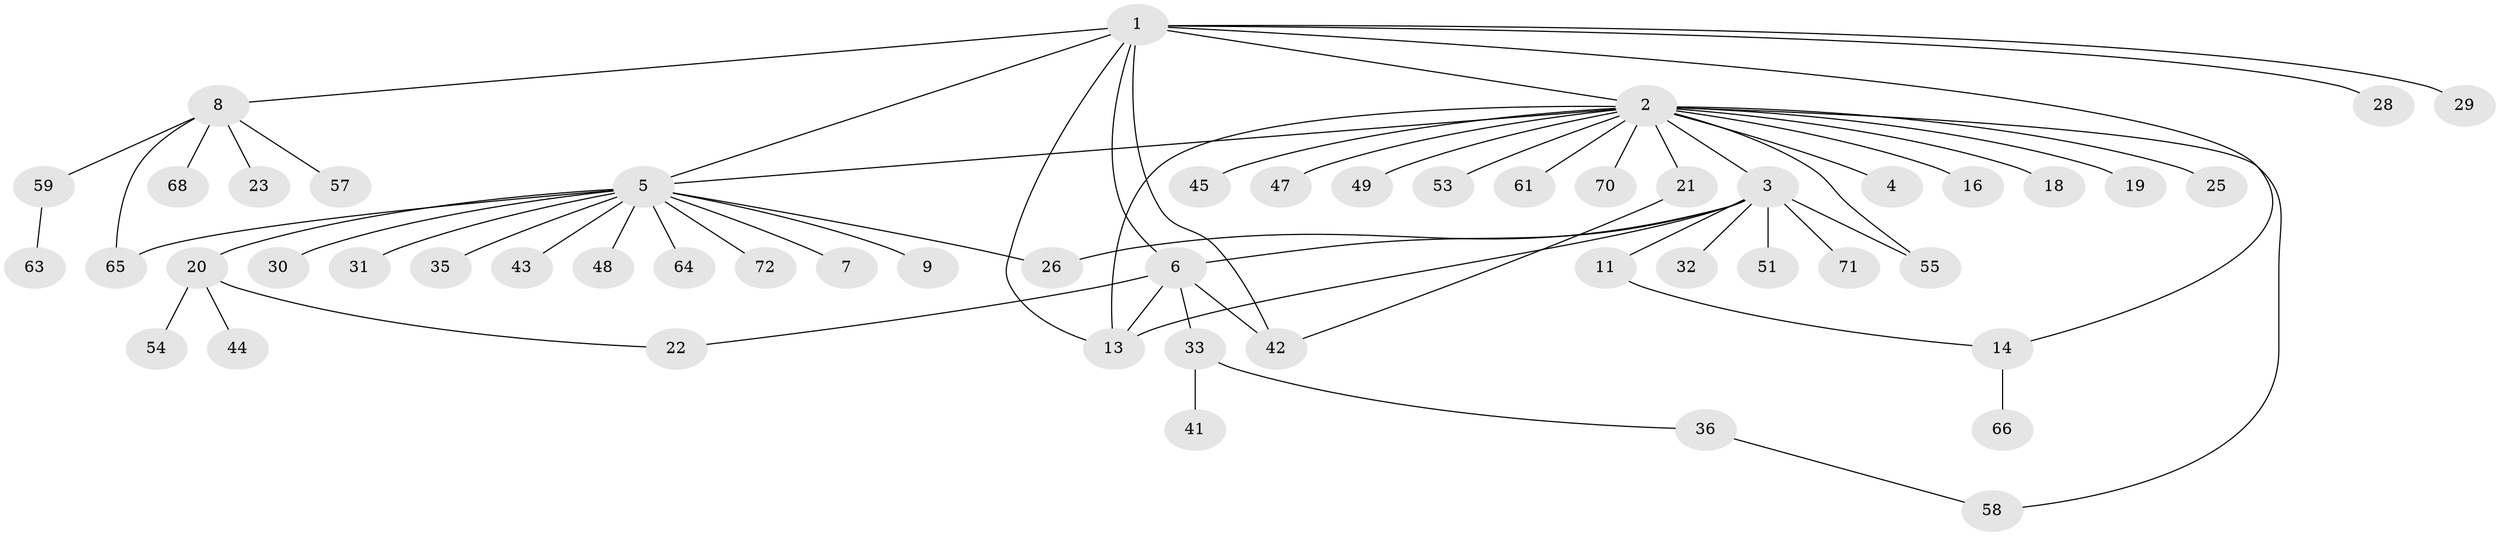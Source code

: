 // Generated by graph-tools (version 1.1) at 2025/23/03/03/25 07:23:52]
// undirected, 53 vertices, 65 edges
graph export_dot {
graph [start="1"]
  node [color=gray90,style=filled];
  1 [super="+15"];
  2 [super="+37"];
  3 [super="+10"];
  4 [super="+17"];
  5 [super="+52"];
  6 [super="+38"];
  7;
  8 [super="+12"];
  9;
  11;
  13 [super="+60"];
  14 [super="+24"];
  16;
  18;
  19;
  20 [super="+40"];
  21 [super="+67"];
  22 [super="+56"];
  23 [super="+27"];
  25;
  26 [super="+73"];
  28;
  29;
  30 [super="+69"];
  31 [super="+46"];
  32;
  33 [super="+34"];
  35;
  36 [super="+39"];
  41;
  42 [super="+62"];
  43;
  44;
  45;
  47 [super="+50"];
  48;
  49;
  51;
  53;
  54;
  55;
  57;
  58;
  59;
  61;
  63;
  64;
  65;
  66;
  68;
  70;
  71;
  72;
  1 -- 2;
  1 -- 5;
  1 -- 8;
  1 -- 28;
  1 -- 29;
  1 -- 13;
  1 -- 6;
  1 -- 14;
  1 -- 42;
  2 -- 3;
  2 -- 4;
  2 -- 5;
  2 -- 16;
  2 -- 18;
  2 -- 19;
  2 -- 21;
  2 -- 25;
  2 -- 45;
  2 -- 47;
  2 -- 49;
  2 -- 53;
  2 -- 55;
  2 -- 58;
  2 -- 61;
  2 -- 70;
  2 -- 13;
  3 -- 6;
  3 -- 11;
  3 -- 51;
  3 -- 71;
  3 -- 32;
  3 -- 55;
  3 -- 26;
  3 -- 13;
  5 -- 7;
  5 -- 9;
  5 -- 20;
  5 -- 26;
  5 -- 30;
  5 -- 31;
  5 -- 35;
  5 -- 43;
  5 -- 48;
  5 -- 64;
  5 -- 65;
  5 -- 72;
  6 -- 13;
  6 -- 22;
  6 -- 33;
  6 -- 42;
  8 -- 23;
  8 -- 57;
  8 -- 59;
  8 -- 65;
  8 -- 68;
  11 -- 14;
  14 -- 66;
  20 -- 22;
  20 -- 44;
  20 -- 54;
  21 -- 42;
  33 -- 36;
  33 -- 41;
  36 -- 58;
  59 -- 63;
}
